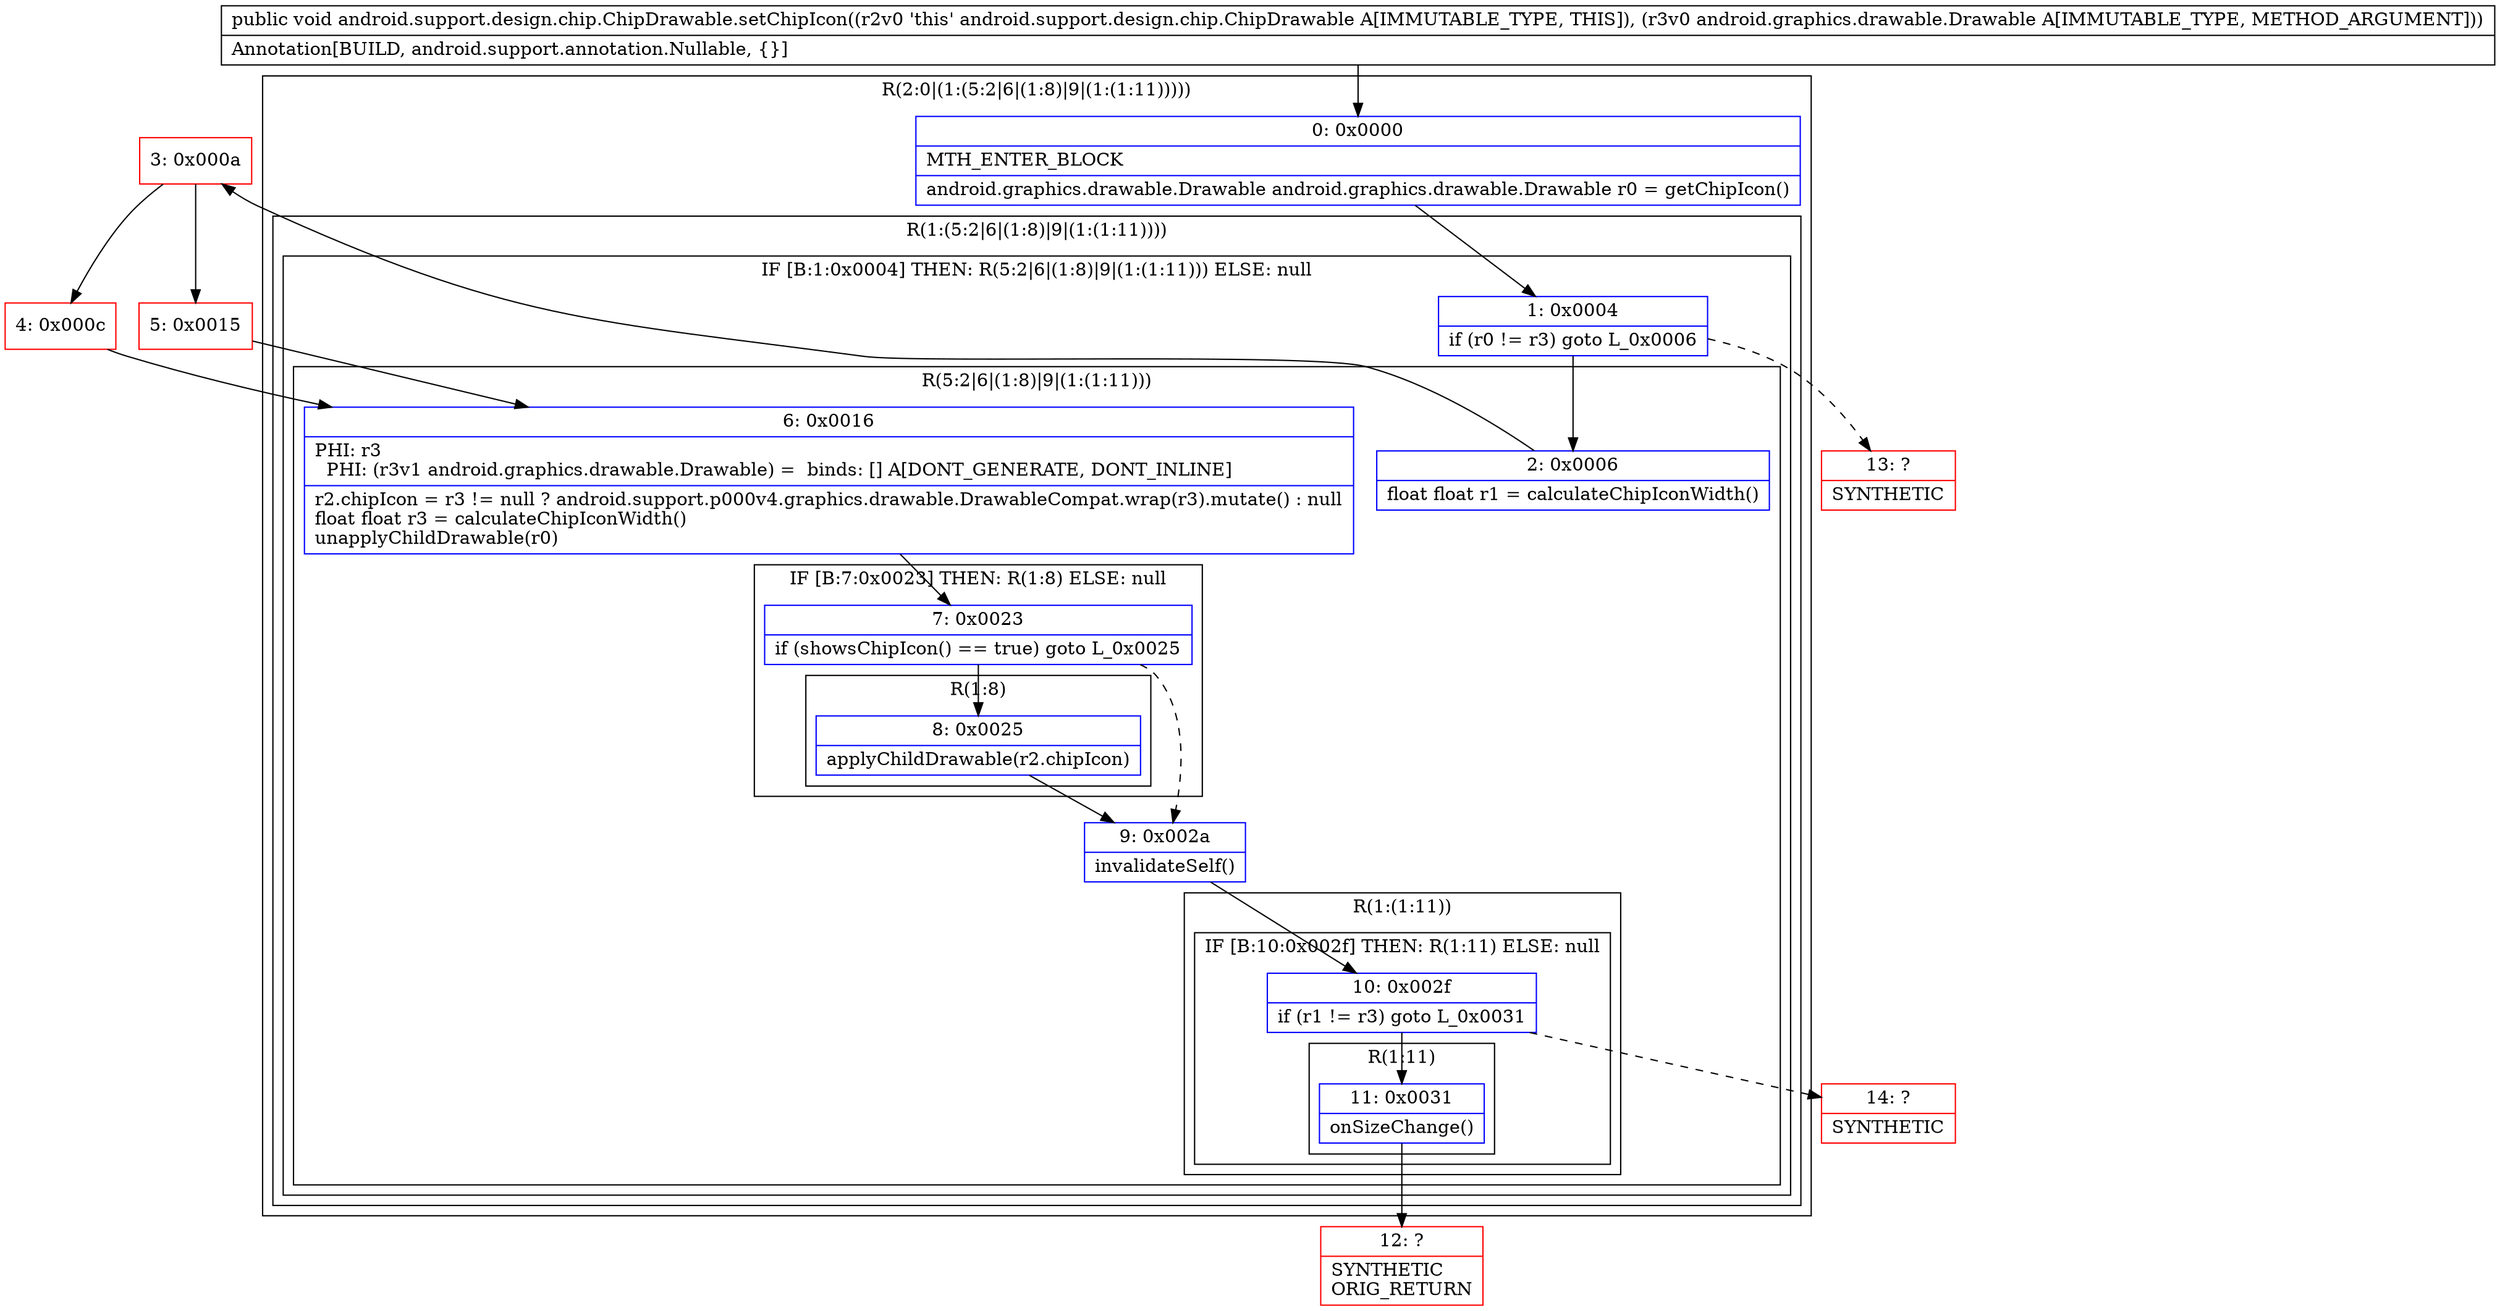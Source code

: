 digraph "CFG forandroid.support.design.chip.ChipDrawable.setChipIcon(Landroid\/graphics\/drawable\/Drawable;)V" {
subgraph cluster_Region_1405622383 {
label = "R(2:0|(1:(5:2|6|(1:8)|9|(1:(1:11)))))";
node [shape=record,color=blue];
Node_0 [shape=record,label="{0\:\ 0x0000|MTH_ENTER_BLOCK\l|android.graphics.drawable.Drawable android.graphics.drawable.Drawable r0 = getChipIcon()\l}"];
subgraph cluster_Region_1585697622 {
label = "R(1:(5:2|6|(1:8)|9|(1:(1:11))))";
node [shape=record,color=blue];
subgraph cluster_IfRegion_419436663 {
label = "IF [B:1:0x0004] THEN: R(5:2|6|(1:8)|9|(1:(1:11))) ELSE: null";
node [shape=record,color=blue];
Node_1 [shape=record,label="{1\:\ 0x0004|if (r0 != r3) goto L_0x0006\l}"];
subgraph cluster_Region_525355326 {
label = "R(5:2|6|(1:8)|9|(1:(1:11)))";
node [shape=record,color=blue];
Node_2 [shape=record,label="{2\:\ 0x0006|float float r1 = calculateChipIconWidth()\l}"];
Node_6 [shape=record,label="{6\:\ 0x0016|PHI: r3 \l  PHI: (r3v1 android.graphics.drawable.Drawable) =  binds: [] A[DONT_GENERATE, DONT_INLINE]\l|r2.chipIcon = r3 != null ? android.support.p000v4.graphics.drawable.DrawableCompat.wrap(r3).mutate() : null\lfloat float r3 = calculateChipIconWidth()\lunapplyChildDrawable(r0)\l}"];
subgraph cluster_IfRegion_2053990390 {
label = "IF [B:7:0x0023] THEN: R(1:8) ELSE: null";
node [shape=record,color=blue];
Node_7 [shape=record,label="{7\:\ 0x0023|if (showsChipIcon() == true) goto L_0x0025\l}"];
subgraph cluster_Region_651269075 {
label = "R(1:8)";
node [shape=record,color=blue];
Node_8 [shape=record,label="{8\:\ 0x0025|applyChildDrawable(r2.chipIcon)\l}"];
}
}
Node_9 [shape=record,label="{9\:\ 0x002a|invalidateSelf()\l}"];
subgraph cluster_Region_1105462099 {
label = "R(1:(1:11))";
node [shape=record,color=blue];
subgraph cluster_IfRegion_742202657 {
label = "IF [B:10:0x002f] THEN: R(1:11) ELSE: null";
node [shape=record,color=blue];
Node_10 [shape=record,label="{10\:\ 0x002f|if (r1 != r3) goto L_0x0031\l}"];
subgraph cluster_Region_29188442 {
label = "R(1:11)";
node [shape=record,color=blue];
Node_11 [shape=record,label="{11\:\ 0x0031|onSizeChange()\l}"];
}
}
}
}
}
}
}
Node_3 [shape=record,color=red,label="{3\:\ 0x000a}"];
Node_4 [shape=record,color=red,label="{4\:\ 0x000c}"];
Node_5 [shape=record,color=red,label="{5\:\ 0x0015}"];
Node_12 [shape=record,color=red,label="{12\:\ ?|SYNTHETIC\lORIG_RETURN\l}"];
Node_13 [shape=record,color=red,label="{13\:\ ?|SYNTHETIC\l}"];
Node_14 [shape=record,color=red,label="{14\:\ ?|SYNTHETIC\l}"];
MethodNode[shape=record,label="{public void android.support.design.chip.ChipDrawable.setChipIcon((r2v0 'this' android.support.design.chip.ChipDrawable A[IMMUTABLE_TYPE, THIS]), (r3v0 android.graphics.drawable.Drawable A[IMMUTABLE_TYPE, METHOD_ARGUMENT]))  | Annotation[BUILD, android.support.annotation.Nullable, \{\}]\l}"];
MethodNode -> Node_0;
Node_0 -> Node_1;
Node_1 -> Node_2;
Node_1 -> Node_13[style=dashed];
Node_2 -> Node_3;
Node_6 -> Node_7;
Node_7 -> Node_8;
Node_7 -> Node_9[style=dashed];
Node_8 -> Node_9;
Node_9 -> Node_10;
Node_10 -> Node_11;
Node_10 -> Node_14[style=dashed];
Node_11 -> Node_12;
Node_3 -> Node_4;
Node_3 -> Node_5;
Node_4 -> Node_6;
Node_5 -> Node_6;
}

